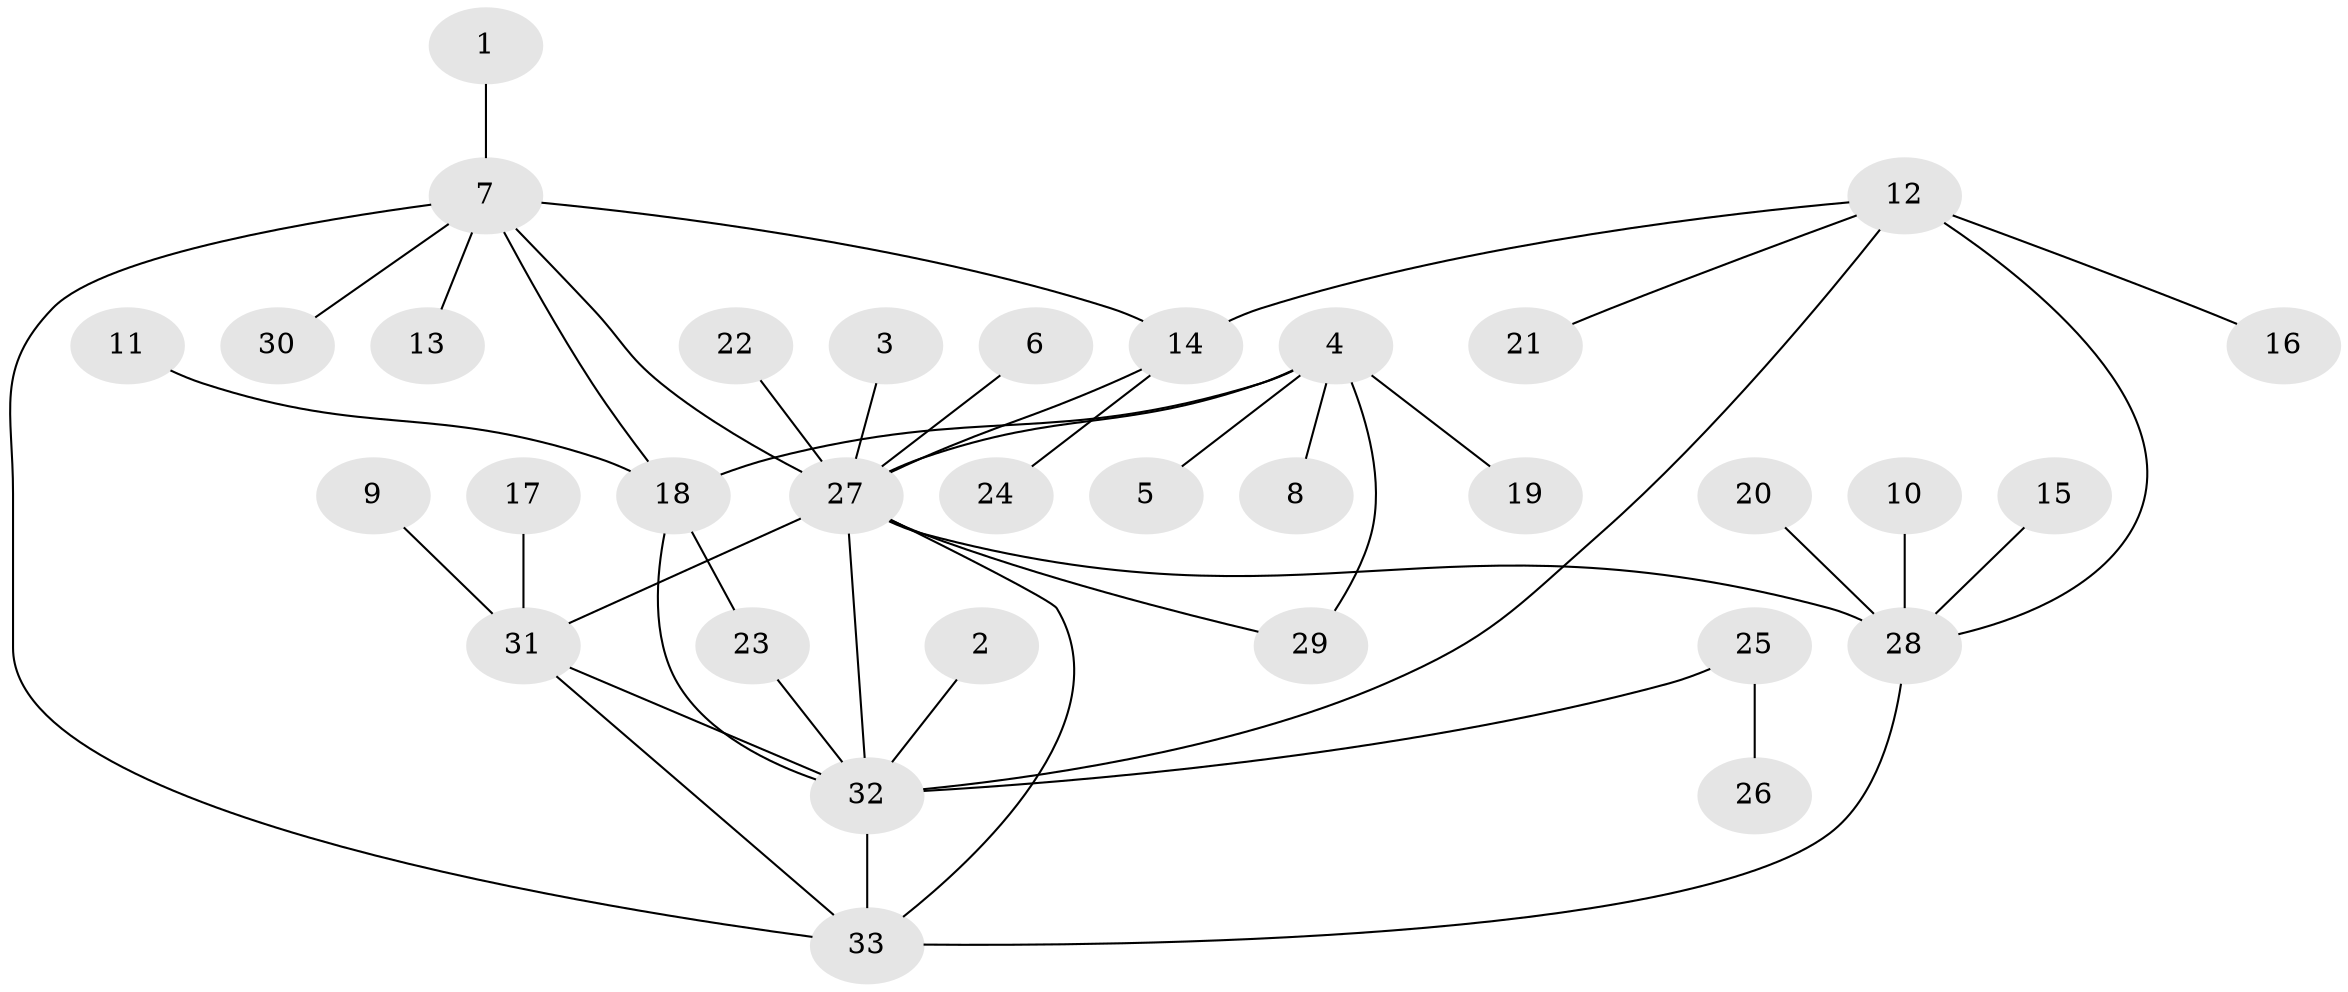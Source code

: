 // original degree distribution, {7: 0.046153846153846156, 6: 0.046153846153846156, 4: 0.07692307692307693, 8: 0.015384615384615385, 5: 0.046153846153846156, 10: 0.015384615384615385, 1: 0.5846153846153846, 3: 0.03076923076923077, 2: 0.13846153846153847}
// Generated by graph-tools (version 1.1) at 2025/50/03/09/25 03:50:41]
// undirected, 33 vertices, 44 edges
graph export_dot {
graph [start="1"]
  node [color=gray90,style=filled];
  1;
  2;
  3;
  4;
  5;
  6;
  7;
  8;
  9;
  10;
  11;
  12;
  13;
  14;
  15;
  16;
  17;
  18;
  19;
  20;
  21;
  22;
  23;
  24;
  25;
  26;
  27;
  28;
  29;
  30;
  31;
  32;
  33;
  1 -- 7 [weight=1.0];
  2 -- 32 [weight=1.0];
  3 -- 27 [weight=1.0];
  4 -- 5 [weight=1.0];
  4 -- 8 [weight=1.0];
  4 -- 18 [weight=1.0];
  4 -- 19 [weight=1.0];
  4 -- 27 [weight=1.0];
  4 -- 29 [weight=1.0];
  6 -- 27 [weight=1.0];
  7 -- 13 [weight=1.0];
  7 -- 14 [weight=1.0];
  7 -- 18 [weight=1.0];
  7 -- 27 [weight=1.0];
  7 -- 30 [weight=1.0];
  7 -- 33 [weight=1.0];
  9 -- 31 [weight=1.0];
  10 -- 28 [weight=1.0];
  11 -- 18 [weight=1.0];
  12 -- 14 [weight=1.0];
  12 -- 16 [weight=1.0];
  12 -- 21 [weight=1.0];
  12 -- 28 [weight=2.0];
  12 -- 32 [weight=1.0];
  14 -- 24 [weight=1.0];
  14 -- 27 [weight=1.0];
  15 -- 28 [weight=1.0];
  17 -- 31 [weight=1.0];
  18 -- 23 [weight=1.0];
  18 -- 32 [weight=1.0];
  20 -- 28 [weight=1.0];
  22 -- 27 [weight=1.0];
  23 -- 32 [weight=1.0];
  25 -- 26 [weight=1.0];
  25 -- 32 [weight=1.0];
  27 -- 28 [weight=1.0];
  27 -- 29 [weight=1.0];
  27 -- 31 [weight=1.0];
  27 -- 32 [weight=1.0];
  27 -- 33 [weight=1.0];
  28 -- 33 [weight=1.0];
  31 -- 32 [weight=1.0];
  31 -- 33 [weight=1.0];
  32 -- 33 [weight=1.0];
}
